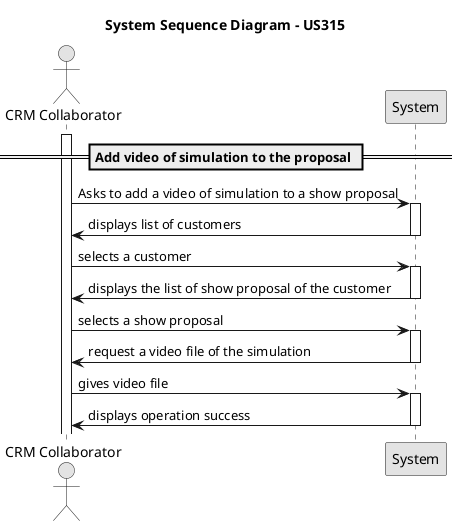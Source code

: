 @startuml
skinparam monochrome true
skinparam packageStyle rectangle
skinparam shadowing false

actor "CRM Collaborator" as crmCollaborator
participant "System" as system

title System Sequence Diagram - US315

== Add video of simulation to the proposal ==
activate crmCollaborator

    crmCollaborator -> system : Asks to add a video of simulation to a show proposal
    activate system

        system -> crmCollaborator : displays list of customers
    deactivate system

    crmCollaborator -> system : selects a customer
    activate system

        system -> crmCollaborator : displays the list of show proposal of the customer
    deactivate system

    crmCollaborator -> system : selects a show proposal
    activate system

        system -> crmCollaborator : request a video file of the simulation
    deactivate system

    crmCollaborator -> system : gives video file
    activate system

        system -> crmCollaborator : displays operation success
    deactivate system

@enduml
